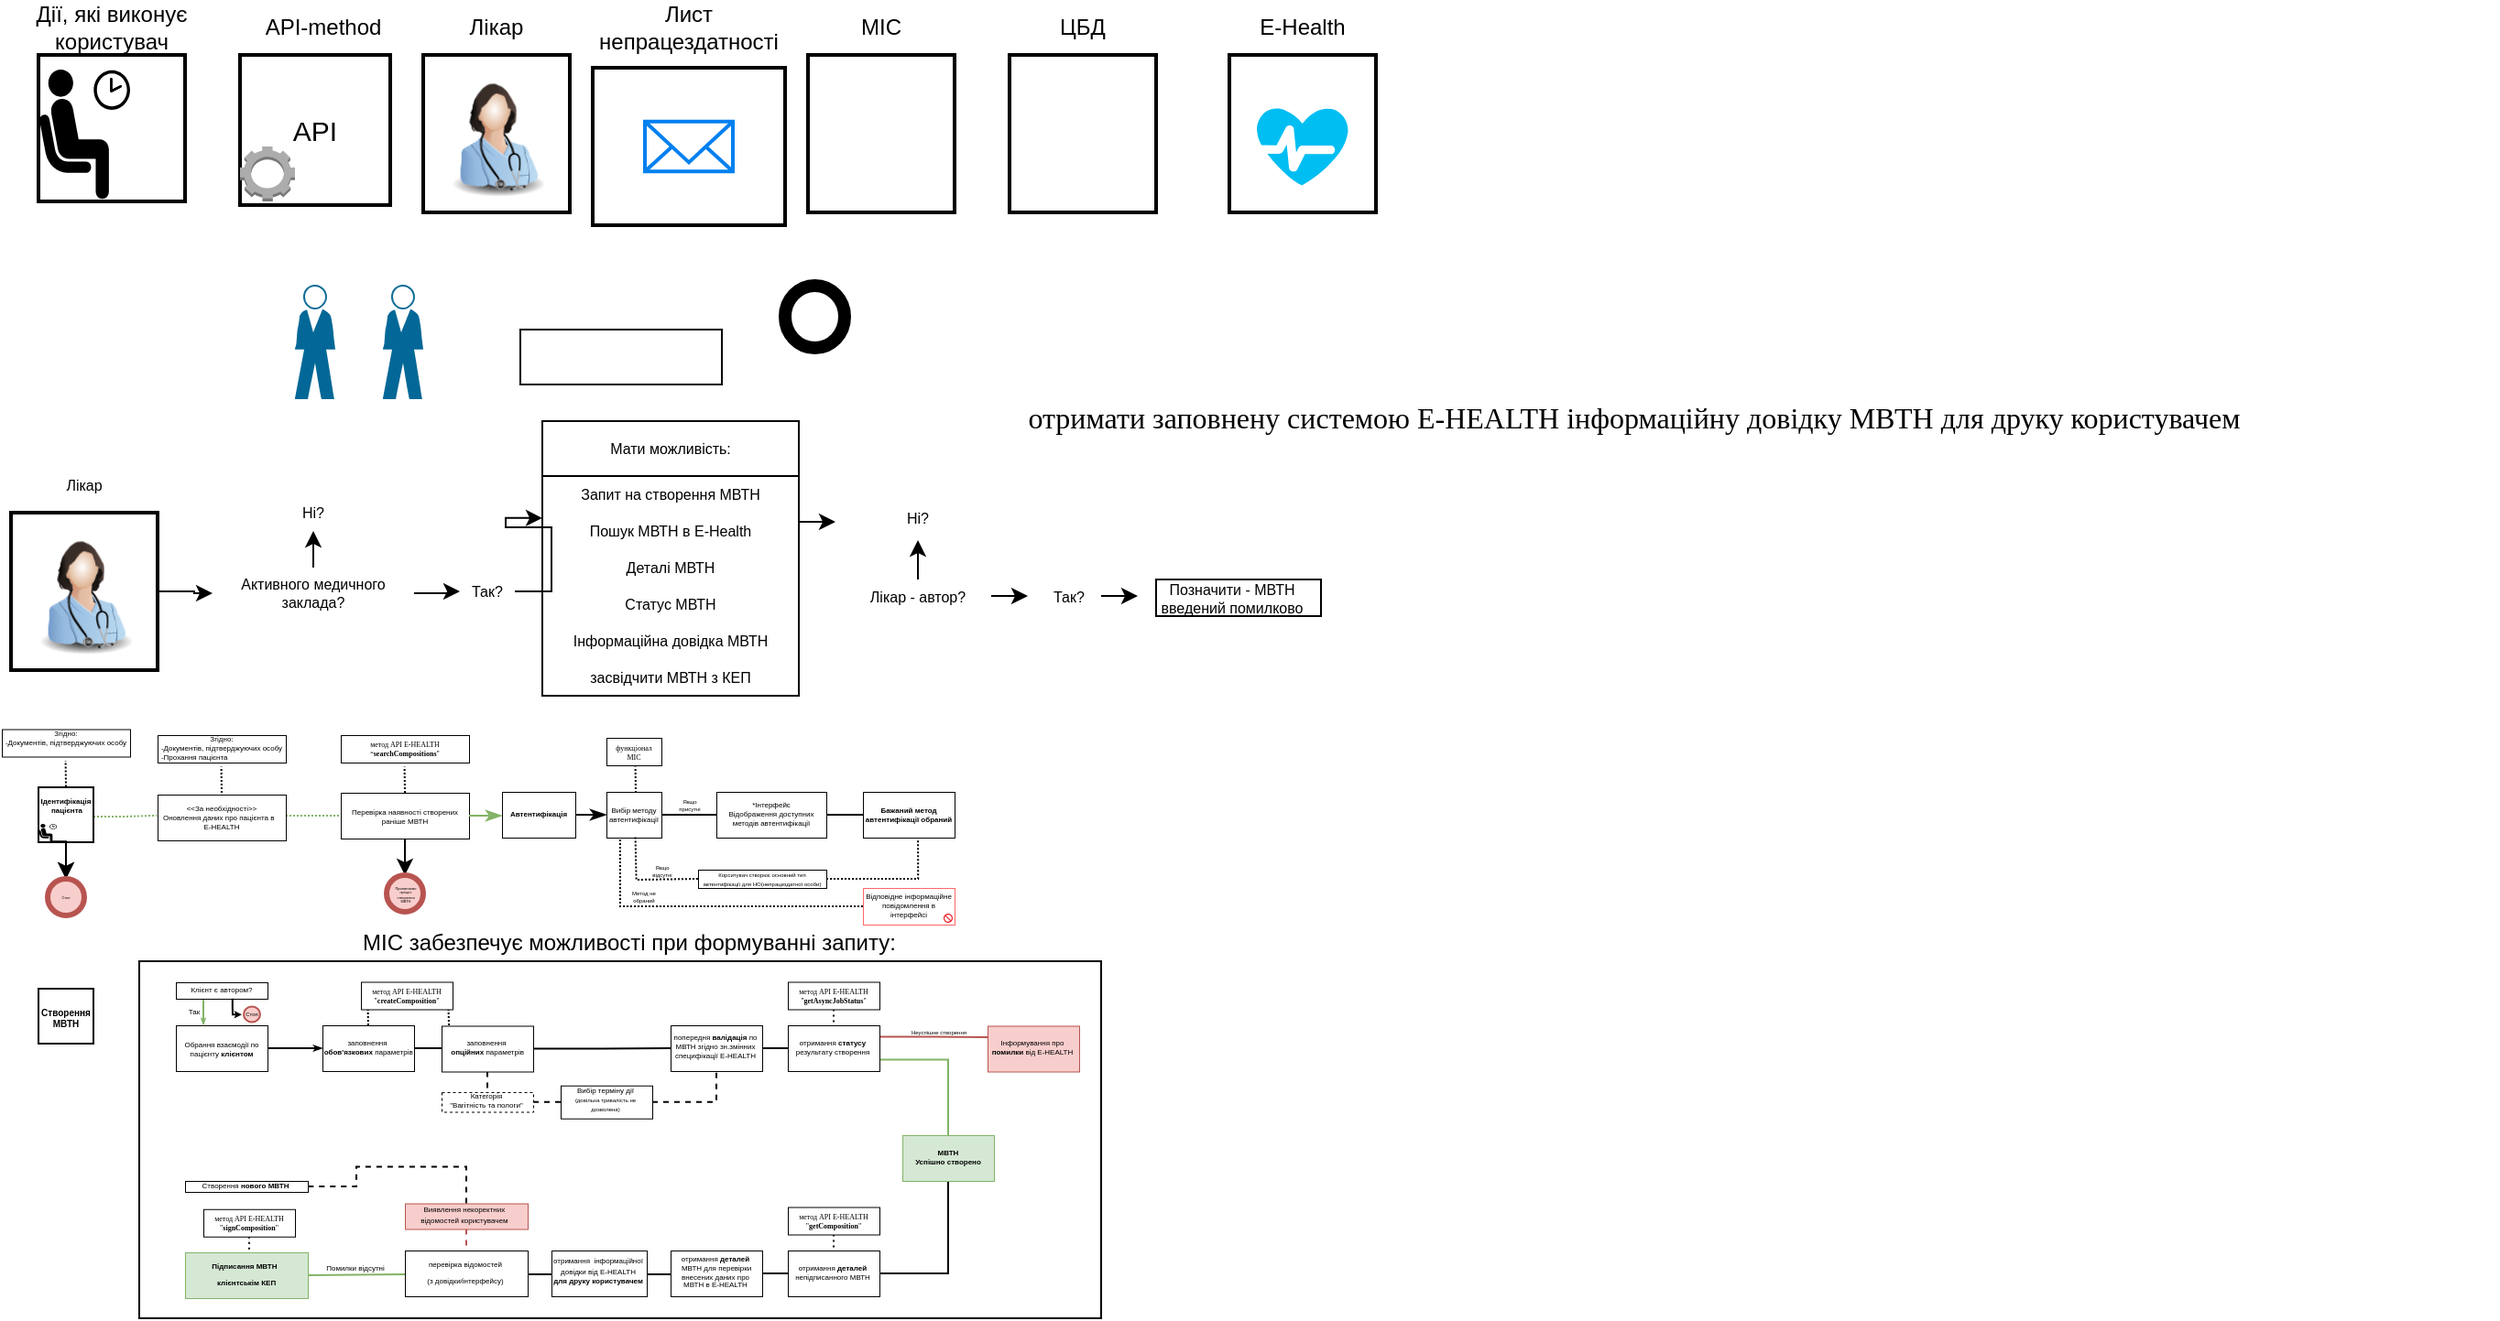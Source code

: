 <mxfile version="23.1.5" type="github">
  <diagram name="Страница — 1" id="Yzd6xxbswRAlrRU4eSdG">
    <mxGraphModel dx="869" dy="1642" grid="1" gridSize="10" guides="1" tooltips="1" connect="1" arrows="1" fold="1" page="1" pageScale="1" pageWidth="827" pageHeight="1169" math="0" shadow="0">
      <root>
        <mxCell id="0" />
        <mxCell id="1" parent="0" />
        <mxCell id="B_3r5BiEb7k1XSMj32hH-10" value="API-method" style="text;html=1;align=center;verticalAlign=middle;resizable=0;points=[];autosize=1;strokeColor=none;fillColor=none;" vertex="1" parent="1">
          <mxGeometry x="150" y="-1160" width="90" height="30" as="geometry" />
        </mxCell>
        <mxCell id="B_3r5BiEb7k1XSMj32hH-11" value="" style="shape=mxgraph.cisco.people.standing_man;html=1;pointerEvents=1;dashed=0;fillColor=#036897;strokeColor=#ffffff;strokeWidth=2;verticalLabelPosition=bottom;verticalAlign=top;align=center;outlineConnect=0;" vertex="1" parent="1">
          <mxGeometry x="180" y="-1004" width="22" height="62" as="geometry" />
        </mxCell>
        <mxCell id="B_3r5BiEb7k1XSMj32hH-13" value="" style="whiteSpace=wrap;html=1;aspect=fixed;strokeWidth=2;" vertex="1" parent="1">
          <mxGeometry x="40" y="-1130" width="80" height="80" as="geometry" />
        </mxCell>
        <mxCell id="B_3r5BiEb7k1XSMj32hH-15" value="" style="shape=mxgraph.signs.people.waiting_room_1;html=1;pointerEvents=1;fillColor=#000000;strokeColor=none;verticalLabelPosition=bottom;verticalAlign=top;align=center;" vertex="1" parent="1">
          <mxGeometry x="40" y="-1122" width="50" height="72" as="geometry" />
        </mxCell>
        <mxCell id="B_3r5BiEb7k1XSMj32hH-20" value="Дії, які виконує користувач" style="text;html=1;align=center;verticalAlign=middle;whiteSpace=wrap;rounded=0;" vertex="1" parent="1">
          <mxGeometry x="30" y="-1160" width="100" height="30" as="geometry" />
        </mxCell>
        <mxCell id="B_3r5BiEb7k1XSMj32hH-21" value="API" style="whiteSpace=wrap;html=1;aspect=fixed;strokeWidth=2;fontSize=15;" vertex="1" parent="1">
          <mxGeometry x="150" y="-1130" width="82" height="82" as="geometry" />
        </mxCell>
        <mxCell id="B_3r5BiEb7k1XSMj32hH-22" value="" style="outlineConnect=0;dashed=0;verticalLabelPosition=bottom;verticalAlign=top;align=center;html=1;shape=mxgraph.aws3.human_intelligence_tasks_hit;fillColor=#ACACAC;gradientColor=none;" vertex="1" parent="1">
          <mxGeometry x="150" y="-1080" width="30" height="30" as="geometry" />
        </mxCell>
        <mxCell id="B_3r5BiEb7k1XSMj32hH-23" value="" style="rounded=0;whiteSpace=wrap;html=1;strokeWidth=2;" vertex="1" parent="1">
          <mxGeometry x="250" y="-1130" width="80" height="86" as="geometry" />
        </mxCell>
        <mxCell id="B_3r5BiEb7k1XSMj32hH-24" value="Лікар" style="text;html=1;align=center;verticalAlign=middle;whiteSpace=wrap;rounded=0;" vertex="1" parent="1">
          <mxGeometry x="260" y="-1160" width="60" height="30" as="geometry" />
        </mxCell>
        <mxCell id="B_3r5BiEb7k1XSMj32hH-25" value="" style="shape=mxgraph.cisco.people.standing_man;html=1;pointerEvents=1;dashed=0;fillColor=#036897;strokeColor=#ffffff;strokeWidth=2;verticalLabelPosition=bottom;verticalAlign=top;align=center;outlineConnect=0;" vertex="1" parent="1">
          <mxGeometry x="228" y="-1004" width="22" height="62" as="geometry" />
        </mxCell>
        <mxCell id="B_3r5BiEb7k1XSMj32hH-26" value="" style="image;html=1;image=img/lib/clip_art/people/Nurse_Woman_128x128.png" vertex="1" parent="1">
          <mxGeometry x="255" y="-1123" width="70" height="72" as="geometry" />
        </mxCell>
        <mxCell id="B_3r5BiEb7k1XSMj32hH-28" value="" style="rounded=0;whiteSpace=wrap;html=1;strokeWidth=2;" vertex="1" parent="1">
          <mxGeometry x="342.5" y="-1123" width="105" height="86" as="geometry" />
        </mxCell>
        <mxCell id="B_3r5BiEb7k1XSMj32hH-29" value="Лист непрацездатності" style="text;html=1;align=center;verticalAlign=middle;whiteSpace=wrap;rounded=0;" vertex="1" parent="1">
          <mxGeometry x="350" y="-1160" width="90" height="30" as="geometry" />
        </mxCell>
        <mxCell id="B_3r5BiEb7k1XSMj32hH-31" value="" style="rounded=0;whiteSpace=wrap;html=1;strokeWidth=2;" vertex="1" parent="1">
          <mxGeometry x="460" y="-1130" width="80" height="86" as="geometry" />
        </mxCell>
        <mxCell id="B_3r5BiEb7k1XSMj32hH-32" value="МІС" style="text;html=1;align=center;verticalAlign=middle;whiteSpace=wrap;rounded=0;" vertex="1" parent="1">
          <mxGeometry x="470" y="-1160" width="60" height="30" as="geometry" />
        </mxCell>
        <mxCell id="B_3r5BiEb7k1XSMj32hH-34" value="" style="rounded=0;whiteSpace=wrap;html=1;strokeWidth=2;" vertex="1" parent="1">
          <mxGeometry x="570" y="-1130" width="80" height="86" as="geometry" />
        </mxCell>
        <mxCell id="B_3r5BiEb7k1XSMj32hH-35" value="ЦБД" style="text;html=1;align=center;verticalAlign=middle;whiteSpace=wrap;rounded=0;" vertex="1" parent="1">
          <mxGeometry x="580" y="-1160" width="60" height="30" as="geometry" />
        </mxCell>
        <mxCell id="B_3r5BiEb7k1XSMj32hH-37" value="" style="rounded=0;whiteSpace=wrap;html=1;strokeWidth=2;" vertex="1" parent="1">
          <mxGeometry x="690" y="-1130" width="80" height="86" as="geometry" />
        </mxCell>
        <mxCell id="B_3r5BiEb7k1XSMj32hH-38" value="E-Health" style="text;html=1;align=center;verticalAlign=middle;whiteSpace=wrap;rounded=0;" vertex="1" parent="1">
          <mxGeometry x="700" y="-1160" width="60" height="30" as="geometry" />
        </mxCell>
        <mxCell id="B_3r5BiEb7k1XSMj32hH-40" value="" style="verticalLabelPosition=bottom;html=1;verticalAlign=top;align=center;strokeColor=none;fillColor=#00BEF2;shape=mxgraph.azure.health_monitoring;" vertex="1" parent="1">
          <mxGeometry x="705" y="-1101.25" width="50" height="42.5" as="geometry" />
        </mxCell>
        <mxCell id="B_3r5BiEb7k1XSMj32hH-41" value="" style="shape=image;html=1;verticalAlign=top;verticalLabelPosition=bottom;labelBackgroundColor=#ffffff;imageAspect=0;aspect=fixed;image=https://cdn2.iconfinder.com/data/icons/whcompare-isometric-web-hosting-servers/50/database-128.png" vertex="1" parent="1">
          <mxGeometry x="575" y="-1120" width="70" height="70" as="geometry" />
        </mxCell>
        <mxCell id="B_3r5BiEb7k1XSMj32hH-42" value="" style="shape=image;html=1;verticalAlign=top;verticalLabelPosition=bottom;labelBackgroundColor=#ffffff;imageAspect=0;aspect=fixed;image=https://cdn1.iconfinder.com/data/icons/medic/128/Medical_Icon-12-128.png" vertex="1" parent="1">
          <mxGeometry x="468" y="-1118" width="64" height="64" as="geometry" />
        </mxCell>
        <mxCell id="B_3r5BiEb7k1XSMj32hH-43" value="" style="html=1;verticalLabelPosition=bottom;align=center;labelBackgroundColor=#ffffff;verticalAlign=top;strokeWidth=2;strokeColor=#0080F0;shadow=0;dashed=0;shape=mxgraph.ios7.icons.mail;" vertex="1" parent="1">
          <mxGeometry x="371" y="-1093.62" width="48" height="27.25" as="geometry" />
        </mxCell>
        <mxCell id="B_3r5BiEb7k1XSMj32hH-74" style="edgeStyle=orthogonalEdgeStyle;rounded=0;orthogonalLoop=1;jettySize=auto;html=1;exitX=1;exitY=0.5;exitDx=0;exitDy=0;fontSize=8;" edge="1" parent="1" source="B_3r5BiEb7k1XSMj32hH-44" target="B_3r5BiEb7k1XSMj32hH-70">
          <mxGeometry relative="1" as="geometry" />
        </mxCell>
        <mxCell id="B_3r5BiEb7k1XSMj32hH-44" value="" style="rounded=0;whiteSpace=wrap;html=1;strokeWidth=2;fontSize=8;" vertex="1" parent="1">
          <mxGeometry x="25" y="-880" width="80" height="86" as="geometry" />
        </mxCell>
        <mxCell id="B_3r5BiEb7k1XSMj32hH-45" value="Лікар" style="text;html=1;align=center;verticalAlign=middle;whiteSpace=wrap;rounded=0;fontSize=8;" vertex="1" parent="1">
          <mxGeometry x="35" y="-910" width="60" height="30" as="geometry" />
        </mxCell>
        <mxCell id="B_3r5BiEb7k1XSMj32hH-46" value="" style="image;html=1;image=img/lib/clip_art/people/Nurse_Woman_128x128.png;fontSize=8;" vertex="1" parent="1">
          <mxGeometry x="30" y="-873" width="70" height="72" as="geometry" />
        </mxCell>
        <mxCell id="B_3r5BiEb7k1XSMj32hH-47" value="" style="rounded=0;whiteSpace=wrap;html=1;" vertex="1" parent="1">
          <mxGeometry x="303" y="-980" width="110" height="30" as="geometry" />
        </mxCell>
        <mxCell id="B_3r5BiEb7k1XSMj32hH-48" value="&#xa;&lt;b id=&quot;docs-internal-guid-f334110e-7fff-0cb6-ec30-127490c3843a&quot; style=&quot;font-weight:normal;&quot;&gt;&lt;span style=&quot;font-size: 12pt; font-family: Cambria, serif; color: rgb(0, 0, 0); background-color: transparent; font-weight: 400; font-style: normal; font-variant: normal; text-decoration: none; vertical-align: baseline;&quot;&gt;отримати заповнену системою E-HEALTH інформаційну довідку МВТН для друку користувачем&lt;/span&gt;&lt;/b&gt;&#xa;&#xa;" style="text;html=1;align=center;verticalAlign=middle;whiteSpace=wrap;rounded=0;" vertex="1" parent="1">
          <mxGeometry x="440" y="-970" width="942" height="90" as="geometry" />
        </mxCell>
        <mxCell id="B_3r5BiEb7k1XSMj32hH-61" value="" style="rounded=0;whiteSpace=wrap;html=1;fontSize=8;" vertex="1" parent="1">
          <mxGeometry x="650" y="-843.5" width="90" height="20" as="geometry" />
        </mxCell>
        <mxCell id="B_3r5BiEb7k1XSMj32hH-62" value="Позначити - МВТН введений помилково&lt;br style=&quot;font-size: 8px;&quot;&gt;&amp;nbsp;" style="text;html=1;align=center;verticalAlign=middle;whiteSpace=wrap;rounded=0;fontSize=8;" vertex="1" parent="1">
          <mxGeometry x="645" y="-838.5" width="93" height="20" as="geometry" />
        </mxCell>
        <mxCell id="B_3r5BiEb7k1XSMj32hH-83" style="edgeStyle=orthogonalEdgeStyle;rounded=0;orthogonalLoop=1;jettySize=auto;html=1;exitX=0.5;exitY=0;exitDx=0;exitDy=0;entryX=0.5;entryY=1;entryDx=0;entryDy=0;fontSize=8;" edge="1" parent="1" source="B_3r5BiEb7k1XSMj32hH-67" target="B_3r5BiEb7k1XSMj32hH-69">
          <mxGeometry relative="1" as="geometry" />
        </mxCell>
        <mxCell id="B_3r5BiEb7k1XSMj32hH-86" style="edgeStyle=orthogonalEdgeStyle;rounded=0;orthogonalLoop=1;jettySize=auto;html=1;exitX=1;exitY=0.5;exitDx=0;exitDy=0;fontSize=8;" edge="1" parent="1" source="B_3r5BiEb7k1XSMj32hH-67">
          <mxGeometry relative="1" as="geometry">
            <mxPoint x="580" y="-834.5" as="targetPoint" />
          </mxGeometry>
        </mxCell>
        <mxCell id="B_3r5BiEb7k1XSMj32hH-67" value="Лікар - автор?" style="text;html=1;align=center;verticalAlign=middle;whiteSpace=wrap;rounded=0;fontSize=8;" vertex="1" parent="1">
          <mxGeometry x="480" y="-843.5" width="80" height="18" as="geometry" />
        </mxCell>
        <mxCell id="B_3r5BiEb7k1XSMj32hH-87" style="edgeStyle=orthogonalEdgeStyle;rounded=0;orthogonalLoop=1;jettySize=auto;html=1;exitX=1;exitY=0.5;exitDx=0;exitDy=0;fontSize=8;" edge="1" parent="1" source="B_3r5BiEb7k1XSMj32hH-68">
          <mxGeometry relative="1" as="geometry">
            <mxPoint x="640" y="-834.5" as="targetPoint" />
          </mxGeometry>
        </mxCell>
        <mxCell id="B_3r5BiEb7k1XSMj32hH-68" value="Так?" style="text;html=1;align=center;verticalAlign=middle;whiteSpace=wrap;rounded=0;fontSize=8;" vertex="1" parent="1">
          <mxGeometry x="585" y="-845.5" width="35" height="22" as="geometry" />
        </mxCell>
        <mxCell id="B_3r5BiEb7k1XSMj32hH-69" value="Ні?" style="text;html=1;align=center;verticalAlign=middle;whiteSpace=wrap;rounded=0;fontSize=8;" vertex="1" parent="1">
          <mxGeometry x="490" y="-890" width="60" height="25" as="geometry" />
        </mxCell>
        <mxCell id="B_3r5BiEb7k1XSMj32hH-75" style="edgeStyle=orthogonalEdgeStyle;rounded=0;orthogonalLoop=1;jettySize=auto;html=1;exitX=0.5;exitY=0;exitDx=0;exitDy=0;entryX=0.5;entryY=1;entryDx=0;entryDy=0;fontSize=8;" edge="1" parent="1" source="B_3r5BiEb7k1XSMj32hH-70" target="B_3r5BiEb7k1XSMj32hH-72">
          <mxGeometry relative="1" as="geometry" />
        </mxCell>
        <mxCell id="B_3r5BiEb7k1XSMj32hH-76" style="edgeStyle=orthogonalEdgeStyle;rounded=0;orthogonalLoop=1;jettySize=auto;html=1;exitX=1;exitY=0.5;exitDx=0;exitDy=0;fontSize=8;" edge="1" parent="1" source="B_3r5BiEb7k1XSMj32hH-70" target="B_3r5BiEb7k1XSMj32hH-71">
          <mxGeometry relative="1" as="geometry" />
        </mxCell>
        <mxCell id="B_3r5BiEb7k1XSMj32hH-70" value="Активного медичного заклада?" style="text;html=1;align=center;verticalAlign=middle;whiteSpace=wrap;rounded=0;fontSize=8;" vertex="1" parent="1">
          <mxGeometry x="135" y="-850" width="110" height="28" as="geometry" />
        </mxCell>
        <mxCell id="B_3r5BiEb7k1XSMj32hH-71" value="Так?" style="text;html=1;align=center;verticalAlign=middle;whiteSpace=wrap;rounded=0;fontSize=8;" vertex="1" parent="1">
          <mxGeometry x="270" y="-852" width="30" height="30" as="geometry" />
        </mxCell>
        <mxCell id="B_3r5BiEb7k1XSMj32hH-72" value="Ні?" style="text;html=1;align=center;verticalAlign=middle;whiteSpace=wrap;rounded=0;fontSize=8;" vertex="1" parent="1">
          <mxGeometry x="170" y="-890" width="40" height="20" as="geometry" />
        </mxCell>
        <mxCell id="B_3r5BiEb7k1XSMj32hH-78" value="&lt;font style=&quot;font-size: 8px;&quot;&gt;Мати можливість:&lt;/font&gt;" style="swimlane;fontStyle=0;childLayout=stackLayout;horizontal=1;startSize=30;horizontalStack=0;resizeParent=1;resizeParentMax=0;resizeLast=0;collapsible=1;marginBottom=0;whiteSpace=wrap;html=1;fontSize=8;" vertex="1" parent="1">
          <mxGeometry x="315" y="-930" width="140" height="150" as="geometry" />
        </mxCell>
        <mxCell id="B_3r5BiEb7k1XSMj32hH-50" value="Запит на створення МВТН" style="text;html=1;align=center;verticalAlign=middle;whiteSpace=wrap;rounded=0;fontSize=8;" vertex="1" parent="B_3r5BiEb7k1XSMj32hH-78">
          <mxGeometry y="30" width="140" height="20" as="geometry" />
        </mxCell>
        <mxCell id="B_3r5BiEb7k1XSMj32hH-54" value="Пошук МВТН в E-Health" style="text;html=1;align=center;verticalAlign=middle;whiteSpace=wrap;rounded=0;fontSize=8;" vertex="1" parent="B_3r5BiEb7k1XSMj32hH-78">
          <mxGeometry y="50" width="140" height="20" as="geometry" />
        </mxCell>
        <mxCell id="B_3r5BiEb7k1XSMj32hH-56" value="Деталі МВТН" style="text;html=1;align=center;verticalAlign=middle;whiteSpace=wrap;rounded=0;fontSize=8;" vertex="1" parent="B_3r5BiEb7k1XSMj32hH-78">
          <mxGeometry y="70" width="140" height="20" as="geometry" />
        </mxCell>
        <mxCell id="B_3r5BiEb7k1XSMj32hH-60" value="Статус МВТН" style="text;html=1;align=center;verticalAlign=middle;whiteSpace=wrap;rounded=0;fontSize=8;" vertex="1" parent="B_3r5BiEb7k1XSMj32hH-78">
          <mxGeometry y="90" width="140" height="20" as="geometry" />
        </mxCell>
        <mxCell id="B_3r5BiEb7k1XSMj32hH-58" value="Інформаційна довідка МВТН" style="text;html=1;align=center;verticalAlign=middle;whiteSpace=wrap;rounded=0;fontSize=8;" vertex="1" parent="B_3r5BiEb7k1XSMj32hH-78">
          <mxGeometry y="110" width="140" height="20" as="geometry" />
        </mxCell>
        <mxCell id="B_3r5BiEb7k1XSMj32hH-52" value="засвідчити МВТН з КЕП" style="text;html=1;align=center;verticalAlign=middle;whiteSpace=wrap;rounded=0;fontSize=8;" vertex="1" parent="B_3r5BiEb7k1XSMj32hH-78">
          <mxGeometry y="130" width="140" height="20" as="geometry" />
        </mxCell>
        <mxCell id="B_3r5BiEb7k1XSMj32hH-89" style="edgeStyle=orthogonalEdgeStyle;rounded=0;orthogonalLoop=1;jettySize=auto;html=1;exitX=1;exitY=0.25;exitDx=0;exitDy=0;entryX=0;entryY=0.5;entryDx=0;entryDy=0;fontSize=8;" edge="1" parent="1" source="B_3r5BiEb7k1XSMj32hH-54">
          <mxGeometry relative="1" as="geometry">
            <mxPoint x="475.0" y="-874.5" as="targetPoint" />
          </mxGeometry>
        </mxCell>
        <mxCell id="B_3r5BiEb7k1XSMj32hH-90" style="edgeStyle=orthogonalEdgeStyle;rounded=0;orthogonalLoop=1;jettySize=auto;html=1;exitX=1;exitY=0.5;exitDx=0;exitDy=0;entryX=0;entryY=0.147;entryDx=0;entryDy=0;entryPerimeter=0;fontSize=8;" edge="1" parent="1" source="B_3r5BiEb7k1XSMj32hH-71" target="B_3r5BiEb7k1XSMj32hH-54">
          <mxGeometry relative="1" as="geometry" />
        </mxCell>
        <mxCell id="B_3r5BiEb7k1XSMj32hH-91" value="" style="ellipse;whiteSpace=wrap;html=1;fontSize=16;strokeWidth=7;" vertex="1" parent="1">
          <mxGeometry x="447.5" y="-1004" width="32.5" height="34" as="geometry" />
        </mxCell>
        <mxCell id="B_3r5BiEb7k1XSMj32hH-96" style="edgeStyle=orthogonalEdgeStyle;rounded=0;orthogonalLoop=1;jettySize=auto;html=1;exitX=1;exitY=0.5;exitDx=0;exitDy=0;fillColor=#d5e8d4;strokeColor=#82b366;curved=0;dashed=1;dashPattern=1 1;entryX=-0.005;entryY=0.416;entryDx=0;entryDy=0;entryPerimeter=0;endArrow=none;endFill=0;" edge="1" parent="1">
          <mxGeometry relative="1" as="geometry">
            <mxPoint x="104.65" y="-714.6" as="targetPoint" />
            <mxPoint x="70" y="-714" as="sourcePoint" />
            <Array as="points">
              <mxPoint x="87" y="-714" />
            </Array>
          </mxGeometry>
        </mxCell>
        <mxCell id="B_3r5BiEb7k1XSMj32hH-93" value="" style="whiteSpace=wrap;html=1;aspect=fixed;strokeWidth=1;" vertex="1" parent="1">
          <mxGeometry x="40" y="-730" width="30" height="30" as="geometry" />
        </mxCell>
        <mxCell id="B_3r5BiEb7k1XSMj32hH-106" style="edgeStyle=orthogonalEdgeStyle;rounded=0;orthogonalLoop=1;jettySize=auto;html=1;exitX=0.695;exitY=0.98;exitDx=0;exitDy=0;exitPerimeter=0;entryX=0.5;entryY=0;entryDx=0;entryDy=0;" edge="1" parent="1" source="B_3r5BiEb7k1XSMj32hH-94" target="B_3r5BiEb7k1XSMj32hH-105">
          <mxGeometry relative="1" as="geometry" />
        </mxCell>
        <mxCell id="B_3r5BiEb7k1XSMj32hH-112" style="edgeStyle=orthogonalEdgeStyle;rounded=0;orthogonalLoop=1;jettySize=auto;html=1;exitX=0.695;exitY=0.98;exitDx=0;exitDy=0;exitPerimeter=0;entryX=0.5;entryY=0;entryDx=0;entryDy=0;" edge="1" parent="1" source="B_3r5BiEb7k1XSMj32hH-94" target="B_3r5BiEb7k1XSMj32hH-105">
          <mxGeometry relative="1" as="geometry" />
        </mxCell>
        <mxCell id="B_3r5BiEb7k1XSMj32hH-94" value="" style="shape=mxgraph.signs.people.waiting_room_1;html=1;pointerEvents=1;fillColor=#000000;strokeColor=none;verticalLabelPosition=bottom;verticalAlign=top;align=center;" vertex="1" parent="1">
          <mxGeometry x="40" y="-710" width="10" height="10" as="geometry" />
        </mxCell>
        <mxCell id="B_3r5BiEb7k1XSMj32hH-95" value="Ідентифікація&amp;nbsp;&lt;br style=&quot;font-size: 4px;&quot;&gt;пацієнта" style="text;html=1;align=center;verticalAlign=middle;whiteSpace=wrap;rounded=0;fontSize=4;fontStyle=1" vertex="1" parent="1">
          <mxGeometry x="47.5" y="-722" width="15" height="4" as="geometry" />
        </mxCell>
        <mxCell id="B_3r5BiEb7k1XSMj32hH-107" style="edgeStyle=orthogonalEdgeStyle;rounded=0;orthogonalLoop=1;jettySize=auto;html=1;exitX=1;exitY=0.5;exitDx=0;exitDy=0;fillColor=#d5e8d4;strokeColor=#82b366;dashed=1;dashPattern=1 1;endArrow=none;endFill=0;" edge="1" parent="1">
          <mxGeometry relative="1" as="geometry">
            <mxPoint x="205.0" y="-713.617" as="targetPoint" />
            <mxPoint x="175" y="-714.5" as="sourcePoint" />
          </mxGeometry>
        </mxCell>
        <mxCell id="B_3r5BiEb7k1XSMj32hH-97" value="&lt;font style=&quot;font-size: 4px;&quot;&gt;&amp;lt;&amp;lt;За необхідності&amp;gt;&amp;gt; &lt;br&gt;Оновлення даних про пацієнта в&amp;nbsp; &amp;nbsp; E-HEALTH&lt;/font&gt;" style="rounded=0;whiteSpace=wrap;html=1;strokeWidth=0.5;fontSize=4;" vertex="1" parent="1">
          <mxGeometry x="105" y="-726" width="70" height="25" as="geometry" />
        </mxCell>
        <mxCell id="B_3r5BiEb7k1XSMj32hH-99" value="&lt;font style=&quot;font-size: 4px;&quot;&gt;Згідно: &lt;br&gt;-Документів, підтверджуючих особу&lt;br&gt;&lt;br&gt;&lt;/font&gt;" style="rounded=0;whiteSpace=wrap;html=1;fontSize=4;strokeWidth=0.5;" vertex="1" parent="1">
          <mxGeometry x="20" y="-761.75" width="70" height="15" as="geometry" />
        </mxCell>
        <mxCell id="B_3r5BiEb7k1XSMj32hH-102" value="" style="shape=image;html=1;verticalAlign=top;verticalLabelPosition=bottom;labelBackgroundColor=#ffffff;imageAspect=0;aspect=fixed;image=https://cdn0.iconfinder.com/data/icons/google-material-design-3-0/48/ic_info_outline_48px-128.png" vertex="1" parent="1">
          <mxGeometry x="85" y="-751.75" width="5" height="5" as="geometry" />
        </mxCell>
        <mxCell id="B_3r5BiEb7k1XSMj32hH-104" style="edgeStyle=orthogonalEdgeStyle;rounded=0;orthogonalLoop=1;jettySize=auto;html=1;exitX=0.5;exitY=0;exitDx=0;exitDy=0;entryX=0.497;entryY=1.218;entryDx=0;entryDy=0;entryPerimeter=0;strokeWidth=1;endArrow=none;endFill=0;dashed=1;dashPattern=1 1;" edge="1" parent="1">
          <mxGeometry relative="1" as="geometry">
            <mxPoint x="55" y="-730.25" as="sourcePoint" />
            <mxPoint x="54.79" y="-744.48" as="targetPoint" />
          </mxGeometry>
        </mxCell>
        <mxCell id="B_3r5BiEb7k1XSMj32hH-105" value="" style="ellipse;whiteSpace=wrap;html=1;fontSize=16;strokeWidth=3;fillColor=#f8cecc;strokeColor=#b85450;" vertex="1" parent="1">
          <mxGeometry x="45" y="-680" width="20" height="20" as="geometry" />
        </mxCell>
        <mxCell id="B_3r5BiEb7k1XSMj32hH-121" style="edgeStyle=orthogonalEdgeStyle;rounded=0;orthogonalLoop=1;jettySize=auto;html=1;exitX=0.5;exitY=1;exitDx=0;exitDy=0;entryX=0.5;entryY=0;entryDx=0;entryDy=0;" edge="1" parent="1" source="B_3r5BiEb7k1XSMj32hH-111" target="B_3r5BiEb7k1XSMj32hH-120">
          <mxGeometry relative="1" as="geometry" />
        </mxCell>
        <mxCell id="B_3r5BiEb7k1XSMj32hH-111" value="Перевірка наявності створених раніше МВТН" style="rounded=0;whiteSpace=wrap;html=1;strokeWidth=0.5;fontSize=4;" vertex="1" parent="1">
          <mxGeometry x="205" y="-727" width="70" height="25" as="geometry" />
        </mxCell>
        <mxCell id="B_3r5BiEb7k1XSMj32hH-114" value="&lt;span style=&quot;font-family: Cambria, serif; background-color: transparent; font-variant-numeric: normal; font-variant-east-asian: normal; font-variant-alternates: normal; font-variant-position: normal; vertical-align: baseline; font-size: 4px;&quot;&gt;метод API E-HEALTH “&lt;b&gt;searchCompositions&lt;/b&gt;&quot;&lt;/span&gt;&lt;span style=&quot;font-size: 4px;&quot; id=&quot;docs-internal-guid-ad634652-7fff-c062-2280-e0095464c3ed&quot;&gt;&lt;/span&gt;" style="rounded=0;whiteSpace=wrap;html=1;fontSize=4;strokeWidth=0.5;" vertex="1" parent="1">
          <mxGeometry x="205" y="-758.5" width="70" height="15" as="geometry" />
        </mxCell>
        <mxCell id="B_3r5BiEb7k1XSMj32hH-116" value="" style="shape=image;html=1;verticalAlign=top;verticalLabelPosition=bottom;labelBackgroundColor=#ffffff;imageAspect=0;aspect=fixed;image=https://cdn0.iconfinder.com/data/icons/google-material-design-3-0/48/ic_info_outline_48px-128.png" vertex="1" parent="1">
          <mxGeometry x="270" y="-748.5" width="5" height="5" as="geometry" />
        </mxCell>
        <mxCell id="B_3r5BiEb7k1XSMj32hH-117" style="edgeStyle=orthogonalEdgeStyle;rounded=0;orthogonalLoop=1;jettySize=auto;html=1;exitX=1;exitY=0.5;exitDx=0;exitDy=0;fillColor=#d5e8d4;strokeColor=#82b366;endArrow=classicThin;endFill=1;entryX=0;entryY=0.5;entryDx=0;entryDy=0;" edge="1" parent="1" target="B_3r5BiEb7k1XSMj32hH-123">
          <mxGeometry relative="1" as="geometry">
            <mxPoint x="305.0" y="-713.617" as="targetPoint" />
            <mxPoint x="275" y="-714.5" as="sourcePoint" />
          </mxGeometry>
        </mxCell>
        <mxCell id="B_3r5BiEb7k1XSMj32hH-120" value="" style="ellipse;whiteSpace=wrap;html=1;fontSize=16;strokeWidth=3;fillColor=#f8cecc;strokeColor=#b85450;" vertex="1" parent="1">
          <mxGeometry x="230" y="-682" width="20" height="20" as="geometry" />
        </mxCell>
        <mxCell id="B_3r5BiEb7k1XSMj32hH-122" value="&lt;font style=&quot;font-size: 2px;&quot;&gt;Припиняємо процес створення&lt;br&gt;МВТН&lt;br&gt;&lt;/font&gt;" style="text;html=1;align=center;verticalAlign=middle;whiteSpace=wrap;rounded=0;fontSize=2;" vertex="1" parent="1">
          <mxGeometry x="236.5" y="-683" width="6.5" height="22" as="geometry" />
        </mxCell>
        <mxCell id="B_3r5BiEb7k1XSMj32hH-124" style="edgeStyle=orthogonalEdgeStyle;rounded=0;orthogonalLoop=1;jettySize=auto;html=1;exitX=1;exitY=0.5;exitDx=0;exitDy=0;endArrow=classicThin;endFill=1;" edge="1" parent="1" source="B_3r5BiEb7k1XSMj32hH-123">
          <mxGeometry relative="1" as="geometry">
            <mxPoint x="350" y="-714.889" as="targetPoint" />
          </mxGeometry>
        </mxCell>
        <mxCell id="B_3r5BiEb7k1XSMj32hH-123" value="&lt;font style=&quot;font-size: 4px;&quot;&gt;Автентифікація&lt;/font&gt;" style="rounded=0;whiteSpace=wrap;html=1;strokeWidth=0.5;fontSize=4;fontStyle=1" vertex="1" parent="1">
          <mxGeometry x="293" y="-727.5" width="40" height="25" as="geometry" />
        </mxCell>
        <mxCell id="B_3r5BiEb7k1XSMj32hH-125" value="Вибір методу автентифікації" style="rounded=0;whiteSpace=wrap;html=1;strokeWidth=0.5;fontSize=4;" vertex="1" parent="1">
          <mxGeometry x="350" y="-727.5" width="30" height="25" as="geometry" />
        </mxCell>
        <mxCell id="B_3r5BiEb7k1XSMj32hH-126" value="&lt;font face=&quot;Cambria, serif&quot;&gt;функціонал МІС&lt;/font&gt;" style="rounded=0;whiteSpace=wrap;html=1;fontSize=4;strokeWidth=0.5;" vertex="1" parent="1">
          <mxGeometry x="350" y="-757" width="30" height="15" as="geometry" />
        </mxCell>
        <mxCell id="B_3r5BiEb7k1XSMj32hH-128" value="" style="shape=image;html=1;verticalAlign=top;verticalLabelPosition=bottom;labelBackgroundColor=#ffffff;imageAspect=0;aspect=fixed;image=https://cdn0.iconfinder.com/data/icons/google-material-design-3-0/48/ic_info_outline_48px-128.png" vertex="1" parent="1">
          <mxGeometry x="375" y="-748" width="5" height="5" as="geometry" />
        </mxCell>
        <mxCell id="B_3r5BiEb7k1XSMj32hH-129" style="edgeStyle=orthogonalEdgeStyle;rounded=0;orthogonalLoop=1;jettySize=auto;html=1;exitX=0.5;exitY=0;exitDx=0;exitDy=0;entryX=0.497;entryY=1.218;entryDx=0;entryDy=0;entryPerimeter=0;strokeWidth=1;endArrow=none;endFill=0;dashed=1;dashPattern=1 1;" edge="1" parent="1">
          <mxGeometry relative="1" as="geometry">
            <mxPoint x="240" y="-727" as="sourcePoint" />
            <mxPoint x="239.79" y="-741.23" as="targetPoint" />
          </mxGeometry>
        </mxCell>
        <mxCell id="B_3r5BiEb7k1XSMj32hH-130" style="edgeStyle=orthogonalEdgeStyle;rounded=0;orthogonalLoop=1;jettySize=auto;html=1;exitX=0.5;exitY=0;exitDx=0;exitDy=0;entryX=0.497;entryY=1.218;entryDx=0;entryDy=0;entryPerimeter=0;strokeWidth=1;endArrow=none;endFill=0;dashed=1;dashPattern=1 1;" edge="1" parent="1">
          <mxGeometry relative="1" as="geometry">
            <mxPoint x="366" y="-727" as="sourcePoint" />
            <mxPoint x="365.79" y="-741.23" as="targetPoint" />
          </mxGeometry>
        </mxCell>
        <mxCell id="B_3r5BiEb7k1XSMj32hH-133" style="edgeStyle=orthogonalEdgeStyle;rounded=0;orthogonalLoop=1;jettySize=auto;html=1;entryX=0.497;entryY=1.218;entryDx=0;entryDy=0;entryPerimeter=0;strokeWidth=1;endArrow=none;endFill=0;dashed=1;dashPattern=1 1;" edge="1" parent="1">
          <mxGeometry relative="1" as="geometry">
            <mxPoint x="400" y="-680" as="sourcePoint" />
            <mxPoint x="365.79" y="-703.23" as="targetPoint" />
          </mxGeometry>
        </mxCell>
        <mxCell id="B_3r5BiEb7k1XSMj32hH-135" value="&lt;span style=&quot;font-size: 3px;&quot;&gt;Якщо відсутні&lt;/span&gt;" style="text;html=1;align=center;verticalAlign=middle;whiteSpace=wrap;rounded=0;fontSize=3;" vertex="1" parent="1">
          <mxGeometry x="371" y="-689" width="19" height="10" as="geometry" />
        </mxCell>
        <mxCell id="B_3r5BiEb7k1XSMj32hH-136" value="&lt;font style=&quot;font-size: 3px;&quot;&gt;Корситувач створює основний тип автентифікації для НО(непрацездатної особи)&lt;/font&gt;" style="rounded=0;whiteSpace=wrap;html=1;strokeWidth=0.5;fontSize=4;" vertex="1" parent="1">
          <mxGeometry x="400" y="-685" width="70" height="10" as="geometry" />
        </mxCell>
        <mxCell id="B_3r5BiEb7k1XSMj32hH-140" style="edgeStyle=orthogonalEdgeStyle;rounded=0;orthogonalLoop=1;jettySize=auto;html=1;exitX=1;exitY=0.5;exitDx=0;exitDy=0;strokeWidth=1;endArrow=none;endFill=0;" edge="1" parent="1" source="B_3r5BiEb7k1XSMj32hH-125">
          <mxGeometry relative="1" as="geometry">
            <mxPoint x="390" y="-717" as="sourcePoint" />
            <mxPoint x="410" y="-715" as="targetPoint" />
          </mxGeometry>
        </mxCell>
        <mxCell id="B_3r5BiEb7k1XSMj32hH-141" value="&lt;span style=&quot;font-size: 3px;&quot;&gt;Якщо присутні&lt;/span&gt;" style="text;html=1;align=center;verticalAlign=middle;whiteSpace=wrap;rounded=0;fontSize=3;" vertex="1" parent="1">
          <mxGeometry x="386" y="-725" width="19" height="10" as="geometry" />
        </mxCell>
        <mxCell id="B_3r5BiEb7k1XSMj32hH-146" style="edgeStyle=orthogonalEdgeStyle;rounded=0;orthogonalLoop=1;jettySize=auto;html=1;exitX=1;exitY=0.5;exitDx=0;exitDy=0;entryX=0;entryY=0.5;entryDx=0;entryDy=0;endArrow=none;endFill=0;" edge="1" parent="1" source="B_3r5BiEb7k1XSMj32hH-142" target="B_3r5BiEb7k1XSMj32hH-143">
          <mxGeometry relative="1" as="geometry" />
        </mxCell>
        <mxCell id="B_3r5BiEb7k1XSMj32hH-142" value="*Інтерфейс&lt;br&gt;Відображення доступних методів автентифікації" style="rounded=0;whiteSpace=wrap;html=1;strokeWidth=0.5;fontSize=4;" vertex="1" parent="1">
          <mxGeometry x="410" y="-727.5" width="60" height="25" as="geometry" />
        </mxCell>
        <mxCell id="B_3r5BiEb7k1XSMj32hH-143" value="&lt;b&gt;Бажаний метод автентифікації обраний&lt;/b&gt;" style="rounded=0;whiteSpace=wrap;html=1;strokeWidth=0.5;fontSize=4;" vertex="1" parent="1">
          <mxGeometry x="490" y="-727.5" width="50" height="25" as="geometry" />
        </mxCell>
        <mxCell id="B_3r5BiEb7k1XSMj32hH-147" style="edgeStyle=orthogonalEdgeStyle;rounded=0;orthogonalLoop=1;jettySize=auto;html=1;exitX=1;exitY=0.5;exitDx=0;exitDy=0;entryX=0.601;entryY=1.042;entryDx=0;entryDy=0;dashed=1;dashPattern=1 1;endArrow=none;endFill=0;entryPerimeter=0;" edge="1" parent="1" target="B_3r5BiEb7k1XSMj32hH-143">
          <mxGeometry relative="1" as="geometry">
            <mxPoint x="470" y="-680" as="sourcePoint" />
            <mxPoint x="490" y="-680" as="targetPoint" />
            <Array as="points">
              <mxPoint x="520" y="-680" />
            </Array>
          </mxGeometry>
        </mxCell>
        <mxCell id="B_3r5BiEb7k1XSMj32hH-148" value="Відповідне інформаційне повідомлення в інтерфейсі" style="rounded=0;whiteSpace=wrap;html=1;strokeWidth=0.5;fontSize=4;strokeColor=#FF6666;" vertex="1" parent="1">
          <mxGeometry x="490" y="-675" width="50" height="20" as="geometry" />
        </mxCell>
        <mxCell id="B_3r5BiEb7k1XSMj32hH-149" style="edgeStyle=orthogonalEdgeStyle;rounded=0;orthogonalLoop=1;jettySize=auto;html=1;entryX=0.25;entryY=1;entryDx=0;entryDy=0;strokeWidth=1;endArrow=none;endFill=0;dashed=1;dashPattern=1 1;exitX=0;exitY=0.5;exitDx=0;exitDy=0;" edge="1" parent="1" source="B_3r5BiEb7k1XSMj32hH-148" target="B_3r5BiEb7k1XSMj32hH-125">
          <mxGeometry relative="1" as="geometry">
            <mxPoint x="393" y="-676" as="sourcePoint" />
            <mxPoint x="358.79" y="-699.23" as="targetPoint" />
          </mxGeometry>
        </mxCell>
        <mxCell id="B_3r5BiEb7k1XSMj32hH-150" value="Метод не обраний" style="text;html=1;align=center;verticalAlign=middle;whiteSpace=wrap;rounded=0;fontSize=3;" vertex="1" parent="1">
          <mxGeometry x="361" y="-675" width="19" height="10" as="geometry" />
        </mxCell>
        <mxCell id="B_3r5BiEb7k1XSMj32hH-151" value="&lt;font style=&quot;font-size: 2px;&quot;&gt;Стоп&lt;br&gt;&lt;/font&gt;" style="text;html=1;align=center;verticalAlign=middle;whiteSpace=wrap;rounded=0;fontSize=2;" vertex="1" parent="1">
          <mxGeometry x="50" y="-681" width="10" height="22" as="geometry" />
        </mxCell>
        <mxCell id="B_3r5BiEb7k1XSMj32hH-152" value="&lt;font style=&quot;font-size: 4px;&quot;&gt;Згідно: &lt;br&gt;-Документів, підтверджуючих особу&lt;br style=&quot;font-size: 4px;&quot;&gt;&lt;div style=&quot;text-align: left;&quot;&gt;&lt;span style=&quot;background-color: initial;&quot;&gt;-Прохання пацієнта&lt;/span&gt;&lt;/div&gt;&lt;/font&gt;" style="rounded=0;whiteSpace=wrap;html=1;fontSize=4;strokeWidth=0.5;" vertex="1" parent="1">
          <mxGeometry x="105" y="-758.5" width="70" height="15" as="geometry" />
        </mxCell>
        <mxCell id="B_3r5BiEb7k1XSMj32hH-153" value="" style="shape=image;html=1;verticalAlign=top;verticalLabelPosition=bottom;labelBackgroundColor=#ffffff;imageAspect=0;aspect=fixed;image=https://cdn0.iconfinder.com/data/icons/google-material-design-3-0/48/ic_info_outline_48px-128.png" vertex="1" parent="1">
          <mxGeometry x="170" y="-748.5" width="5" height="5" as="geometry" />
        </mxCell>
        <mxCell id="B_3r5BiEb7k1XSMj32hH-154" style="edgeStyle=orthogonalEdgeStyle;rounded=0;orthogonalLoop=1;jettySize=auto;html=1;exitX=0.5;exitY=0;exitDx=0;exitDy=0;entryX=0.497;entryY=1.218;entryDx=0;entryDy=0;entryPerimeter=0;strokeWidth=1;endArrow=none;endFill=0;dashed=1;dashPattern=1 1;" edge="1" parent="1">
          <mxGeometry relative="1" as="geometry">
            <mxPoint x="140" y="-727" as="sourcePoint" />
            <mxPoint x="139.79" y="-741.23" as="targetPoint" />
          </mxGeometry>
        </mxCell>
        <mxCell id="B_3r5BiEb7k1XSMj32hH-155" value="" style="shape=image;html=1;verticalAlign=top;verticalLabelPosition=bottom;labelBackgroundColor=#ffffff;imageAspect=0;aspect=fixed;image=https://cdn3.iconfinder.com/data/icons/miscellaneous-80/60/check-128.png" vertex="1" parent="1">
          <mxGeometry x="532" y="-726.5" width="7" height="7" as="geometry" />
        </mxCell>
        <mxCell id="B_3r5BiEb7k1XSMj32hH-156" value="" style="sketch=0;aspect=fixed;pointerEvents=1;shadow=0;dashed=0;html=1;strokeColor=none;labelPosition=center;verticalLabelPosition=bottom;verticalAlign=top;align=center;shape=mxgraph.mscae.enterprise.not_allowed;fillColor=#EA1C24;" vertex="1" parent="1">
          <mxGeometry x="534" y="-661" width="5" height="5" as="geometry" />
        </mxCell>
        <mxCell id="B_3r5BiEb7k1XSMj32hH-157" value="&lt;font style=&quot;font-size: 5px;&quot;&gt;Створення МВТН&lt;/font&gt;" style="whiteSpace=wrap;html=1;aspect=fixed;strokeWidth=1;fontSize=5;fontStyle=1" vertex="1" parent="1">
          <mxGeometry x="40" y="-620" width="30" height="30" as="geometry" />
        </mxCell>
        <mxCell id="B_3r5BiEb7k1XSMj32hH-160" value="" style="rounded=0;whiteSpace=wrap;html=1;strokeColor=#000000;" vertex="1" parent="1">
          <mxGeometry x="95" y="-635" width="525" height="195" as="geometry" />
        </mxCell>
        <mxCell id="B_3r5BiEb7k1XSMj32hH-162" value="МІС забезпечує можливості при формуванні запиту:" style="text;html=1;align=center;verticalAlign=middle;whiteSpace=wrap;rounded=0;" vertex="1" parent="1">
          <mxGeometry x="105" y="-656" width="515" height="21" as="geometry" />
        </mxCell>
        <mxCell id="B_3r5BiEb7k1XSMj32hH-179" style="edgeStyle=orthogonalEdgeStyle;rounded=0;orthogonalLoop=1;jettySize=auto;html=1;exitX=1;exitY=0.5;exitDx=0;exitDy=0;entryX=0;entryY=0.5;entryDx=0;entryDy=0;endArrow=classicThin;endFill=1;endSize=2;" edge="1" parent="1" source="B_3r5BiEb7k1XSMj32hH-163" target="B_3r5BiEb7k1XSMj32hH-175">
          <mxGeometry relative="1" as="geometry" />
        </mxCell>
        <mxCell id="B_3r5BiEb7k1XSMj32hH-163" value="Обрання взаємодії по пацієнту &lt;b&gt;клієнтом&lt;/b&gt;" style="rounded=0;whiteSpace=wrap;html=1;strokeWidth=0.5;fontSize=4;" vertex="1" parent="1">
          <mxGeometry x="115" y="-600" width="50" height="25" as="geometry" />
        </mxCell>
        <mxCell id="B_3r5BiEb7k1XSMj32hH-168" style="edgeStyle=orthogonalEdgeStyle;rounded=0;orthogonalLoop=1;jettySize=auto;html=1;fillColor=#d5e8d4;strokeColor=#82b366;endArrow=classicThin;endFill=1;endSize=1;" edge="1" parent="1">
          <mxGeometry relative="1" as="geometry">
            <mxPoint x="130" y="-610" as="sourcePoint" />
            <mxPoint x="130" y="-600" as="targetPoint" />
            <Array as="points">
              <mxPoint x="130" y="-614" />
            </Array>
          </mxGeometry>
        </mxCell>
        <mxCell id="B_3r5BiEb7k1XSMj32hH-164" value="Клієнт є автором?" style="rounded=0;whiteSpace=wrap;html=1;fontSize=4;strokeWidth=0.5;align=center;" vertex="1" parent="1">
          <mxGeometry x="115" y="-623.5" width="50" height="9" as="geometry" />
        </mxCell>
        <mxCell id="B_3r5BiEb7k1XSMj32hH-165" value="" style="shape=image;html=1;verticalAlign=top;verticalLabelPosition=bottom;labelBackgroundColor=#ffffff;imageAspect=0;aspect=fixed;image=https://cdn0.iconfinder.com/data/icons/google-material-design-3-0/48/ic_info_outline_48px-128.png" vertex="1" parent="1">
          <mxGeometry x="161" y="-618.5" width="4" height="4" as="geometry" />
        </mxCell>
        <mxCell id="B_3r5BiEb7k1XSMj32hH-169" value="Стоп" style="ellipse;whiteSpace=wrap;html=1;fontSize=3;strokeWidth=1;fillColor=#f8cecc;strokeColor=#b85450;" vertex="1" parent="1">
          <mxGeometry x="152" y="-610.25" width="9" height="8.5" as="geometry" />
        </mxCell>
        <mxCell id="B_3r5BiEb7k1XSMj32hH-172" style="edgeStyle=orthogonalEdgeStyle;rounded=0;orthogonalLoop=1;jettySize=auto;html=1;exitX=0.618;exitY=0.981;exitDx=0;exitDy=0;entryX=-0.117;entryY=0.516;entryDx=0;entryDy=0;entryPerimeter=0;endSize=1;exitPerimeter=0;" edge="1" parent="1" source="B_3r5BiEb7k1XSMj32hH-164" target="B_3r5BiEb7k1XSMj32hH-169">
          <mxGeometry relative="1" as="geometry">
            <Array as="points">
              <mxPoint x="146" y="-610" />
              <mxPoint x="146" y="-605" />
            </Array>
          </mxGeometry>
        </mxCell>
        <mxCell id="B_3r5BiEb7k1XSMj32hH-174" value="&lt;font style=&quot;font-size: 4px;&quot;&gt;Так&lt;/font&gt;" style="text;html=1;align=center;verticalAlign=middle;whiteSpace=wrap;rounded=0;" vertex="1" parent="1">
          <mxGeometry x="120" y="-613.25" width="10" height="6.5" as="geometry" />
        </mxCell>
        <mxCell id="B_3r5BiEb7k1XSMj32hH-185" style="edgeStyle=orthogonalEdgeStyle;rounded=0;orthogonalLoop=1;jettySize=auto;html=1;exitX=1;exitY=0.5;exitDx=0;exitDy=0;entryX=0;entryY=0.5;entryDx=0;entryDy=0;endArrow=none;endFill=0;" edge="1" parent="1" source="B_3r5BiEb7k1XSMj32hH-175" target="B_3r5BiEb7k1XSMj32hH-180">
          <mxGeometry relative="1" as="geometry" />
        </mxCell>
        <mxCell id="B_3r5BiEb7k1XSMj32hH-175" value="&amp;nbsp;заповнення&amp;nbsp; &amp;nbsp;&lt;b&gt;обов&#39;язкових&amp;nbsp;&lt;/b&gt;параметрів" style="rounded=0;whiteSpace=wrap;html=1;strokeWidth=0.5;fontSize=4;spacingTop=-2;spacingRight=1;" vertex="1" parent="1">
          <mxGeometry x="195" y="-600" width="50" height="25" as="geometry" />
        </mxCell>
        <mxCell id="B_3r5BiEb7k1XSMj32hH-176" value="&lt;span style=&quot;font-family: Cambria, serif; background-color: transparent; font-variant-numeric: normal; font-variant-east-asian: normal; font-variant-alternates: normal; font-variant-position: normal; vertical-align: baseline; font-size: 4px;&quot;&gt;метод API E-HEALTH &quot;&lt;b&gt;createComposition&lt;/b&gt;&quot;&lt;/span&gt;&lt;span style=&quot;font-size: 4px;&quot; id=&quot;docs-internal-guid-ad634652-7fff-c062-2280-e0095464c3ed&quot;&gt;&lt;/span&gt;" style="rounded=0;whiteSpace=wrap;html=1;fontSize=4;strokeWidth=0.5;" vertex="1" parent="1">
          <mxGeometry x="216" y="-623.75" width="50" height="15" as="geometry" />
        </mxCell>
        <mxCell id="B_3r5BiEb7k1XSMj32hH-177" value="" style="shape=image;html=1;verticalAlign=top;verticalLabelPosition=bottom;labelBackgroundColor=#ffffff;imageAspect=0;aspect=fixed;image=https://cdn0.iconfinder.com/data/icons/google-material-design-3-0/48/ic_info_outline_48px-128.png" vertex="1" parent="1">
          <mxGeometry x="261" y="-613.75" width="4" height="4" as="geometry" />
        </mxCell>
        <mxCell id="B_3r5BiEb7k1XSMj32hH-178" style="edgeStyle=orthogonalEdgeStyle;rounded=0;orthogonalLoop=1;jettySize=auto;html=1;entryX=0.497;entryY=1.218;entryDx=0;entryDy=0;entryPerimeter=0;strokeWidth=1;endArrow=none;endFill=0;dashed=1;dashPattern=1 1;" edge="1" parent="1">
          <mxGeometry relative="1" as="geometry">
            <mxPoint x="220" y="-600" as="sourcePoint" />
            <mxPoint x="219.79" y="-608.48" as="targetPoint" />
          </mxGeometry>
        </mxCell>
        <mxCell id="B_3r5BiEb7k1XSMj32hH-188" style="edgeStyle=orthogonalEdgeStyle;rounded=0;orthogonalLoop=1;jettySize=auto;html=1;exitX=1;exitY=0.5;exitDx=0;exitDy=0;entryX=0;entryY=0.5;entryDx=0;entryDy=0;endArrow=none;endFill=0;" edge="1" parent="1" source="B_3r5BiEb7k1XSMj32hH-180" target="B_3r5BiEb7k1XSMj32hH-186">
          <mxGeometry relative="1" as="geometry" />
        </mxCell>
        <mxCell id="B_3r5BiEb7k1XSMj32hH-191" style="edgeStyle=orthogonalEdgeStyle;rounded=0;orthogonalLoop=1;jettySize=auto;html=1;exitX=0.5;exitY=1;exitDx=0;exitDy=0;entryX=0.5;entryY=0;entryDx=0;entryDy=0;dashed=1;endArrow=none;endFill=0;" edge="1" parent="1" source="B_3r5BiEb7k1XSMj32hH-180" target="B_3r5BiEb7k1XSMj32hH-190">
          <mxGeometry relative="1" as="geometry" />
        </mxCell>
        <mxCell id="B_3r5BiEb7k1XSMj32hH-180" value="&amp;nbsp;заповнення&amp;nbsp; &amp;nbsp;&lt;b&gt;опційних&amp;nbsp;&lt;/b&gt;параметрів" style="rounded=0;whiteSpace=wrap;html=1;strokeWidth=0.5;fontSize=4;spacingTop=-2;spacingRight=1;" vertex="1" parent="1">
          <mxGeometry x="260" y="-599.75" width="50" height="25" as="geometry" />
        </mxCell>
        <mxCell id="B_3r5BiEb7k1XSMj32hH-184" style="edgeStyle=orthogonalEdgeStyle;rounded=0;orthogonalLoop=1;jettySize=auto;html=1;entryX=0.497;entryY=1.218;entryDx=0;entryDy=0;entryPerimeter=0;strokeWidth=1;endArrow=none;endFill=0;dashed=1;dashPattern=1 1;" edge="1" parent="1">
          <mxGeometry relative="1" as="geometry">
            <mxPoint x="264" y="-600" as="sourcePoint" />
            <mxPoint x="263.79" y="-608.48" as="targetPoint" />
          </mxGeometry>
        </mxCell>
        <mxCell id="B_3r5BiEb7k1XSMj32hH-203" style="edgeStyle=orthogonalEdgeStyle;rounded=0;orthogonalLoop=1;jettySize=auto;html=1;exitX=1;exitY=0.5;exitDx=0;exitDy=0;entryX=0;entryY=0.5;entryDx=0;entryDy=0;endArrow=none;endFill=0;" edge="1" parent="1" source="B_3r5BiEb7k1XSMj32hH-186" target="B_3r5BiEb7k1XSMj32hH-197">
          <mxGeometry relative="1" as="geometry" />
        </mxCell>
        <mxCell id="B_3r5BiEb7k1XSMj32hH-186" value="попередня &lt;b&gt;валідація&lt;/b&gt; по МВТН згідно зн.змінних специфікації E-HEALTH" style="rounded=0;whiteSpace=wrap;html=1;strokeWidth=0.5;fontSize=4;spacingTop=-2;spacingRight=1;" vertex="1" parent="1">
          <mxGeometry x="385" y="-600" width="50" height="25" as="geometry" />
        </mxCell>
        <mxCell id="B_3r5BiEb7k1XSMj32hH-193" style="edgeStyle=orthogonalEdgeStyle;rounded=0;orthogonalLoop=1;jettySize=auto;html=1;exitX=1;exitY=0.5;exitDx=0;exitDy=0;entryX=0.5;entryY=1;entryDx=0;entryDy=0;dashed=1;endArrow=none;endFill=0;" edge="1" parent="1" source="B_3r5BiEb7k1XSMj32hH-189" target="B_3r5BiEb7k1XSMj32hH-186">
          <mxGeometry relative="1" as="geometry" />
        </mxCell>
        <mxCell id="B_3r5BiEb7k1XSMj32hH-189" value="Вибір терміну дії&lt;br&gt;&lt;font style=&quot;font-size: 3px;&quot;&gt;(довільна тривалість не дозволена)&lt;/font&gt;" style="rounded=0;whiteSpace=wrap;html=1;strokeWidth=0.5;fontSize=4;spacingTop=-2;spacingRight=1;" vertex="1" parent="1">
          <mxGeometry x="325" y="-567.13" width="50" height="18" as="geometry" />
        </mxCell>
        <mxCell id="B_3r5BiEb7k1XSMj32hH-192" style="edgeStyle=orthogonalEdgeStyle;rounded=0;orthogonalLoop=1;jettySize=auto;html=1;exitX=1;exitY=0.5;exitDx=0;exitDy=0;entryX=0;entryY=0.5;entryDx=0;entryDy=0;endArrow=none;endFill=0;dashed=1;" edge="1" parent="1" source="B_3r5BiEb7k1XSMj32hH-190" target="B_3r5BiEb7k1XSMj32hH-189">
          <mxGeometry relative="1" as="geometry" />
        </mxCell>
        <mxCell id="B_3r5BiEb7k1XSMj32hH-190" value="Категорія &lt;br&gt;&quot;Вагітність та пологи&quot;" style="rounded=0;whiteSpace=wrap;html=1;strokeWidth=0.5;fontSize=4;spacingTop=-2;spacingRight=1;dashed=1;" vertex="1" parent="1">
          <mxGeometry x="260" y="-563.5" width="50" height="10.75" as="geometry" />
        </mxCell>
        <mxCell id="B_3r5BiEb7k1XSMj32hH-210" style="edgeStyle=orthogonalEdgeStyle;rounded=0;orthogonalLoop=1;jettySize=auto;html=1;exitX=0.5;exitY=1;exitDx=0;exitDy=0;entryX=1;entryY=0.5;entryDx=0;entryDy=0;endArrow=none;endFill=0;" edge="1" parent="1" source="B_3r5BiEb7k1XSMj32hH-196" target="B_3r5BiEb7k1XSMj32hH-209">
          <mxGeometry relative="1" as="geometry" />
        </mxCell>
        <mxCell id="B_3r5BiEb7k1XSMj32hH-196" value="&lt;b&gt;МВТН &lt;br&gt;Успішно створено&lt;/b&gt;" style="rounded=0;whiteSpace=wrap;html=1;strokeWidth=0.5;fontSize=4;spacingTop=-2;spacingRight=1;fillColor=#d5e8d4;strokeColor=#82b366;gradientColor=none;" vertex="1" parent="1">
          <mxGeometry x="511.5" y="-540" width="50" height="25" as="geometry" />
        </mxCell>
        <mxCell id="B_3r5BiEb7k1XSMj32hH-206" style="edgeStyle=orthogonalEdgeStyle;rounded=0;orthogonalLoop=1;jettySize=auto;html=1;exitX=1;exitY=0.25;exitDx=0;exitDy=0;entryX=0;entryY=0.25;entryDx=0;entryDy=0;endArrow=none;endFill=0;fillColor=#f8cecc;strokeColor=#b85450;" edge="1" parent="1" source="B_3r5BiEb7k1XSMj32hH-197" target="B_3r5BiEb7k1XSMj32hH-205">
          <mxGeometry relative="1" as="geometry" />
        </mxCell>
        <mxCell id="B_3r5BiEb7k1XSMj32hH-207" style="edgeStyle=orthogonalEdgeStyle;rounded=0;orthogonalLoop=1;jettySize=auto;html=1;exitX=1;exitY=0.75;exitDx=0;exitDy=0;entryX=0.5;entryY=0;entryDx=0;entryDy=0;fillColor=#d5e8d4;strokeColor=#82b366;endArrow=none;endFill=0;" edge="1" parent="1" source="B_3r5BiEb7k1XSMj32hH-197" target="B_3r5BiEb7k1XSMj32hH-196">
          <mxGeometry relative="1" as="geometry" />
        </mxCell>
        <mxCell id="B_3r5BiEb7k1XSMj32hH-197" value="отримання &lt;b&gt;статусу&lt;/b&gt; результату створення" style="rounded=0;whiteSpace=wrap;html=1;strokeWidth=0.5;fontSize=4;spacingTop=-2;spacingRight=1;" vertex="1" parent="1">
          <mxGeometry x="449" y="-600" width="50" height="25" as="geometry" />
        </mxCell>
        <mxCell id="B_3r5BiEb7k1XSMj32hH-202" style="edgeStyle=orthogonalEdgeStyle;rounded=0;orthogonalLoop=1;jettySize=auto;html=1;exitX=0.5;exitY=1;exitDx=0;exitDy=0;entryX=0.5;entryY=0;entryDx=0;entryDy=0;endArrow=none;endFill=0;dashed=1;dashPattern=1 2;" edge="1" parent="1" source="B_3r5BiEb7k1XSMj32hH-198" target="B_3r5BiEb7k1XSMj32hH-197">
          <mxGeometry relative="1" as="geometry" />
        </mxCell>
        <mxCell id="B_3r5BiEb7k1XSMj32hH-198" value="&lt;span style=&quot;font-family: Cambria, serif; background-color: transparent; font-variant-numeric: normal; font-variant-east-asian: normal; font-variant-alternates: normal; font-variant-position: normal; vertical-align: baseline; font-size: 4px;&quot;&gt;метод API E-HEALTH &quot;&lt;b&gt;getAsyncJobStatus&lt;/b&gt;&quot;&lt;/span&gt;&lt;span style=&quot;font-size: 4px;&quot; id=&quot;docs-internal-guid-ad634652-7fff-c062-2280-e0095464c3ed&quot;&gt;&lt;/span&gt;" style="rounded=0;whiteSpace=wrap;html=1;fontSize=4;strokeWidth=0.5;" vertex="1" parent="1">
          <mxGeometry x="449" y="-623.75" width="50" height="15" as="geometry" />
        </mxCell>
        <mxCell id="B_3r5BiEb7k1XSMj32hH-199" value="" style="shape=image;html=1;verticalAlign=top;verticalLabelPosition=bottom;labelBackgroundColor=#ffffff;imageAspect=0;aspect=fixed;image=https://cdn0.iconfinder.com/data/icons/google-material-design-3-0/48/ic_info_outline_48px-128.png" vertex="1" parent="1">
          <mxGeometry x="493.5" y="-613.75" width="4" height="4" as="geometry" />
        </mxCell>
        <mxCell id="B_3r5BiEb7k1XSMj32hH-205" value="Інформування про &lt;b&gt;помилки&lt;/b&gt; від E-HEALTH" style="rounded=0;whiteSpace=wrap;html=1;strokeWidth=0.5;fontSize=4;spacingTop=-2;spacingRight=1;strokeColor=#b85450;fillColor=#f8cecc;" vertex="1" parent="1">
          <mxGeometry x="558" y="-599.75" width="50" height="25" as="geometry" />
        </mxCell>
        <mxCell id="B_3r5BiEb7k1XSMj32hH-208" value="&lt;font style=&quot;font-size: 3px;&quot;&gt;Неуспішне створення&lt;/font&gt;" style="text;html=1;align=center;verticalAlign=middle;whiteSpace=wrap;rounded=0;fontSize=3;" vertex="1" parent="1">
          <mxGeometry x="507.5" y="-600.75" width="46.5" height="10" as="geometry" />
        </mxCell>
        <mxCell id="B_3r5BiEb7k1XSMj32hH-217" style="edgeStyle=orthogonalEdgeStyle;rounded=0;orthogonalLoop=1;jettySize=auto;html=1;exitX=0;exitY=0.5;exitDx=0;exitDy=0;entryX=1;entryY=0.5;entryDx=0;entryDy=0;endArrow=none;endFill=0;" edge="1" parent="1" source="B_3r5BiEb7k1XSMj32hH-209" target="B_3r5BiEb7k1XSMj32hH-215">
          <mxGeometry relative="1" as="geometry" />
        </mxCell>
        <mxCell id="B_3r5BiEb7k1XSMj32hH-209" value="отримання &lt;b&gt;деталей&lt;/b&gt; непідписанного МВТН&lt;span id=&quot;docs-internal-guid-28e175d6-7fff-a266-7383-a716b8694f1d&quot;&gt;&lt;/span&gt;&lt;span id=&quot;docs-internal-guid-28e175d6-7fff-a266-7383-a716b8694f1d&quot;&gt;&lt;/span&gt;&lt;span id=&quot;docs-internal-guid-28e175d6-7fff-a266-7383-a716b8694f1d&quot;&gt;&lt;/span&gt;" style="rounded=0;whiteSpace=wrap;html=1;strokeWidth=0.5;fontSize=4;spacingTop=-2;spacingRight=1;" vertex="1" parent="1">
          <mxGeometry x="449" y="-477" width="50" height="25" as="geometry" />
        </mxCell>
        <mxCell id="B_3r5BiEb7k1XSMj32hH-212" style="edgeStyle=orthogonalEdgeStyle;rounded=0;orthogonalLoop=1;jettySize=auto;html=1;exitX=0.5;exitY=1;exitDx=0;exitDy=0;entryX=0.5;entryY=0;entryDx=0;entryDy=0;endArrow=none;endFill=0;dashed=1;dashPattern=1 2;" edge="1" source="B_3r5BiEb7k1XSMj32hH-213" parent="1">
          <mxGeometry relative="1" as="geometry">
            <mxPoint x="474" y="-477" as="targetPoint" />
          </mxGeometry>
        </mxCell>
        <mxCell id="B_3r5BiEb7k1XSMj32hH-213" value="&lt;span style=&quot;font-family: Cambria, serif; background-color: transparent; font-variant-numeric: normal; font-variant-east-asian: normal; font-variant-alternates: normal; font-variant-position: normal; vertical-align: baseline; font-size: 4px;&quot;&gt;метод API E-HEALTH &quot;&lt;b&gt;getComposition&lt;/b&gt;&quot;&lt;/span&gt;&lt;span style=&quot;font-size: 4px;&quot; id=&quot;docs-internal-guid-ad634652-7fff-c062-2280-e0095464c3ed&quot;&gt;&lt;/span&gt;" style="rounded=0;whiteSpace=wrap;html=1;fontSize=4;strokeWidth=0.5;" vertex="1" parent="1">
          <mxGeometry x="449" y="-500.75" width="50" height="15" as="geometry" />
        </mxCell>
        <mxCell id="B_3r5BiEb7k1XSMj32hH-214" value="" style="shape=image;html=1;verticalAlign=top;verticalLabelPosition=bottom;labelBackgroundColor=#ffffff;imageAspect=0;aspect=fixed;image=https://cdn0.iconfinder.com/data/icons/google-material-design-3-0/48/ic_info_outline_48px-128.png" vertex="1" parent="1">
          <mxGeometry x="493.5" y="-490.75" width="4" height="4" as="geometry" />
        </mxCell>
        <mxCell id="B_3r5BiEb7k1XSMj32hH-215" value="&lt;p style=&quot;line-height: 120%;&quot;&gt;отримання&amp;nbsp;&lt;b&gt;деталей&lt;br&gt;&lt;/b&gt;&amp;nbsp;МВТН для перевірки внесених даних про МВТН в E-HEALTH&lt;span id=&quot;docs-internal-guid-28e175d6-7fff-a266-7383-a716b8694f1d&quot;&gt;&lt;/span&gt;&lt;/p&gt;" style="rounded=0;whiteSpace=wrap;html=1;strokeWidth=0.5;fontSize=4;spacingTop=-2;spacingRight=1;" vertex="1" parent="1">
          <mxGeometry x="385" y="-477" width="50" height="25" as="geometry" />
        </mxCell>
        <mxCell id="B_3r5BiEb7k1XSMj32hH-218" style="edgeStyle=orthogonalEdgeStyle;rounded=0;orthogonalLoop=1;jettySize=auto;html=1;exitX=0;exitY=0.5;exitDx=0;exitDy=0;entryX=1;entryY=0.5;entryDx=0;entryDy=0;endArrow=none;endFill=0;" edge="1" target="B_3r5BiEb7k1XSMj32hH-219" parent="1">
          <mxGeometry relative="1" as="geometry">
            <mxPoint x="385" y="-464" as="sourcePoint" />
          </mxGeometry>
        </mxCell>
        <mxCell id="B_3r5BiEb7k1XSMj32hH-219" value="&lt;p style=&quot;line-height: 130%;&quot;&gt;&lt;br style=&quot;border-color: var(--border-color);&quot;&gt;&lt;span style=&quot;border-color: var(--border-color);&quot; id=&quot;docs-internal-guid-f334110e-7fff-0cb6-ec30-127490c3843a&quot;&gt;&lt;/span&gt;&lt;span id=&quot;docs-internal-guid-f334110e-7fff-0cb6-ec30-127490c3843a&quot;&gt;отримання&amp;nbsp; інформаційної довідки від E-HEALTH&lt;br&gt;&lt;b&gt;для друку користувачем&lt;/b&gt;&lt;br&gt;&lt;/span&gt;&lt;/p&gt;" style="rounded=0;whiteSpace=wrap;html=1;strokeWidth=0.5;fontSize=4;spacingTop=-2;spacingRight=1;verticalAlign=bottom;" vertex="1" parent="1">
          <mxGeometry x="320" y="-477" width="52" height="25" as="geometry" />
        </mxCell>
        <mxCell id="B_3r5BiEb7k1XSMj32hH-222" style="edgeStyle=orthogonalEdgeStyle;rounded=0;orthogonalLoop=1;jettySize=auto;html=1;exitX=0;exitY=0.5;exitDx=0;exitDy=0;entryX=1;entryY=0.5;entryDx=0;entryDy=0;endArrow=none;endFill=0;" edge="1" target="B_3r5BiEb7k1XSMj32hH-223" parent="1">
          <mxGeometry relative="1" as="geometry">
            <mxPoint x="320" y="-464" as="sourcePoint" />
          </mxGeometry>
        </mxCell>
        <mxCell id="B_3r5BiEb7k1XSMj32hH-223" value="&lt;p style=&quot;line-height: 130%;&quot;&gt;&lt;span id=&quot;docs-internal-guid-f334110e-7fff-0cb6-ec30-127490c3843a&quot;&gt;перевірка відомостей&lt;/span&gt;&lt;/p&gt;&lt;p style=&quot;line-height: 130%;&quot;&gt;&lt;span style=&quot;background-color: initial;&quot;&gt;(з довідки/інтерфейсу)&lt;/span&gt;&lt;/p&gt;" style="rounded=0;whiteSpace=wrap;html=1;strokeWidth=0.5;fontSize=4;spacingTop=-2;spacingRight=1;verticalAlign=bottom;" vertex="1" parent="1">
          <mxGeometry x="240" y="-477" width="67" height="25" as="geometry" />
        </mxCell>
        <mxCell id="B_3r5BiEb7k1XSMj32hH-224" style="edgeStyle=orthogonalEdgeStyle;rounded=0;orthogonalLoop=1;jettySize=auto;html=1;exitX=0;exitY=0.5;exitDx=0;exitDy=0;entryX=1;entryY=0.5;entryDx=0;entryDy=0;endArrow=none;endFill=0;fillColor=#d5e8d4;strokeColor=#82b366;" edge="1" target="B_3r5BiEb7k1XSMj32hH-225" parent="1">
          <mxGeometry relative="1" as="geometry">
            <mxPoint x="240" y="-464" as="sourcePoint" />
          </mxGeometry>
        </mxCell>
        <mxCell id="B_3r5BiEb7k1XSMj32hH-225" value="&lt;p style=&quot;line-height: 110%;&quot;&gt;&lt;b&gt;&lt;span id=&quot;docs-internal-guid-16b82bf8-7fff-a27b-f42e-724ba546f94e&quot;&gt;&lt;/span&gt;Підписання МВТН&amp;nbsp;&lt;/b&gt;&lt;/p&gt;&lt;p style=&quot;line-height: 110%;&quot;&gt;&lt;b&gt;&amp;nbsp;клієнтськім КЕП&lt;/b&gt;&lt;/p&gt;" style="rounded=0;whiteSpace=wrap;html=1;strokeWidth=0.5;fontSize=4;spacingTop=-2;spacingRight=1;verticalAlign=bottom;fillColor=#d5e8d4;strokeColor=#82b366;" vertex="1" parent="1">
          <mxGeometry x="120" y="-476" width="67" height="25" as="geometry" />
        </mxCell>
        <mxCell id="B_3r5BiEb7k1XSMj32hH-227" value="&lt;font style=&quot;font-size: 4px;&quot;&gt;Помилки відсутні&lt;/font&gt;" style="text;html=1;align=center;verticalAlign=bottom;whiteSpace=wrap;rounded=0;" vertex="1" parent="1">
          <mxGeometry x="193" y="-471" width="40" height="10" as="geometry" />
        </mxCell>
        <mxCell id="B_3r5BiEb7k1XSMj32hH-228" style="edgeStyle=orthogonalEdgeStyle;rounded=0;orthogonalLoop=1;jettySize=auto;html=1;exitX=0.5;exitY=1;exitDx=0;exitDy=0;entryX=0.5;entryY=0;entryDx=0;entryDy=0;endArrow=none;endFill=0;dashed=1;dashPattern=1 2;" edge="1" source="B_3r5BiEb7k1XSMj32hH-229" parent="1">
          <mxGeometry relative="1" as="geometry">
            <mxPoint x="155" y="-475.87" as="targetPoint" />
          </mxGeometry>
        </mxCell>
        <mxCell id="B_3r5BiEb7k1XSMj32hH-229" value="&lt;span style=&quot;font-family: Cambria, serif; background-color: transparent; font-variant-numeric: normal; font-variant-east-asian: normal; font-variant-alternates: normal; font-variant-position: normal; vertical-align: baseline; font-size: 4px;&quot;&gt;метод API E-HEALTH &quot;&lt;b&gt;signComposition&lt;/b&gt;&quot;&lt;/span&gt;&lt;span style=&quot;font-size: 4px;&quot; id=&quot;docs-internal-guid-ad634652-7fff-c062-2280-e0095464c3ed&quot;&gt;&lt;/span&gt;" style="rounded=0;whiteSpace=wrap;html=1;fontSize=4;strokeWidth=0.5;" vertex="1" parent="1">
          <mxGeometry x="130" y="-499.62" width="50" height="15" as="geometry" />
        </mxCell>
        <mxCell id="B_3r5BiEb7k1XSMj32hH-230" value="" style="shape=image;html=1;verticalAlign=top;verticalLabelPosition=bottom;labelBackgroundColor=#ffffff;imageAspect=0;aspect=fixed;image=https://cdn0.iconfinder.com/data/icons/google-material-design-3-0/48/ic_info_outline_48px-128.png" vertex="1" parent="1">
          <mxGeometry x="174.5" y="-489.62" width="4" height="4" as="geometry" />
        </mxCell>
        <mxCell id="B_3r5BiEb7k1XSMj32hH-233" style="edgeStyle=orthogonalEdgeStyle;rounded=0;orthogonalLoop=1;jettySize=auto;html=1;exitX=0.5;exitY=1;exitDx=0;exitDy=0;entryX=0.5;entryY=0;entryDx=0;entryDy=0;dashed=1;endArrow=none;endFill=0;fillColor=#f8cecc;strokeColor=#b85450;" edge="1" parent="1" source="B_3r5BiEb7k1XSMj32hH-232" target="B_3r5BiEb7k1XSMj32hH-223">
          <mxGeometry relative="1" as="geometry" />
        </mxCell>
        <mxCell id="B_3r5BiEb7k1XSMj32hH-236" style="edgeStyle=orthogonalEdgeStyle;rounded=0;orthogonalLoop=1;jettySize=auto;html=1;exitX=0.5;exitY=0;exitDx=0;exitDy=0;entryX=1;entryY=0.5;entryDx=0;entryDy=0;endArrow=none;endFill=0;dashed=1;" edge="1" parent="1" source="B_3r5BiEb7k1XSMj32hH-232" target="B_3r5BiEb7k1XSMj32hH-234">
          <mxGeometry relative="1" as="geometry" />
        </mxCell>
        <mxCell id="B_3r5BiEb7k1XSMj32hH-232" value="&lt;p style=&quot;line-height: 130%;&quot;&gt;Виявлення некоректних&amp;nbsp; відомостей користувачем&amp;nbsp;&lt;/p&gt;" style="rounded=0;whiteSpace=wrap;html=1;strokeWidth=0.5;fontSize=4;spacingTop=-2;spacingRight=1;verticalAlign=middle;fillColor=#f8cecc;strokeColor=#b85450;" vertex="1" parent="1">
          <mxGeometry x="240" y="-502.75" width="67" height="14" as="geometry" />
        </mxCell>
        <mxCell id="B_3r5BiEb7k1XSMj32hH-234" value="&lt;p style=&quot;line-height: 130%;&quot;&gt;&lt;br&gt;&lt;/p&gt;&lt;p style=&quot;line-height: 130%;&quot;&gt;Створення &lt;b&gt;нового МВТН&lt;/b&gt;&lt;/p&gt;&lt;p style=&quot;line-height: 130%;&quot;&gt;&lt;br&gt;&lt;/p&gt;" style="rounded=0;whiteSpace=wrap;html=1;strokeWidth=0.5;fontSize=4;spacingTop=-2;spacingRight=1;verticalAlign=middle;" vertex="1" parent="1">
          <mxGeometry x="120" y="-515" width="67" height="6" as="geometry" />
        </mxCell>
        <mxCell id="B_3r5BiEb7k1XSMj32hH-235" style="edgeStyle=orthogonalEdgeStyle;rounded=0;orthogonalLoop=1;jettySize=auto;html=1;exitX=0.5;exitY=1;exitDx=0;exitDy=0;" edge="1" parent="1" source="B_3r5BiEb7k1XSMj32hH-234" target="B_3r5BiEb7k1XSMj32hH-234">
          <mxGeometry relative="1" as="geometry" />
        </mxCell>
      </root>
    </mxGraphModel>
  </diagram>
</mxfile>
